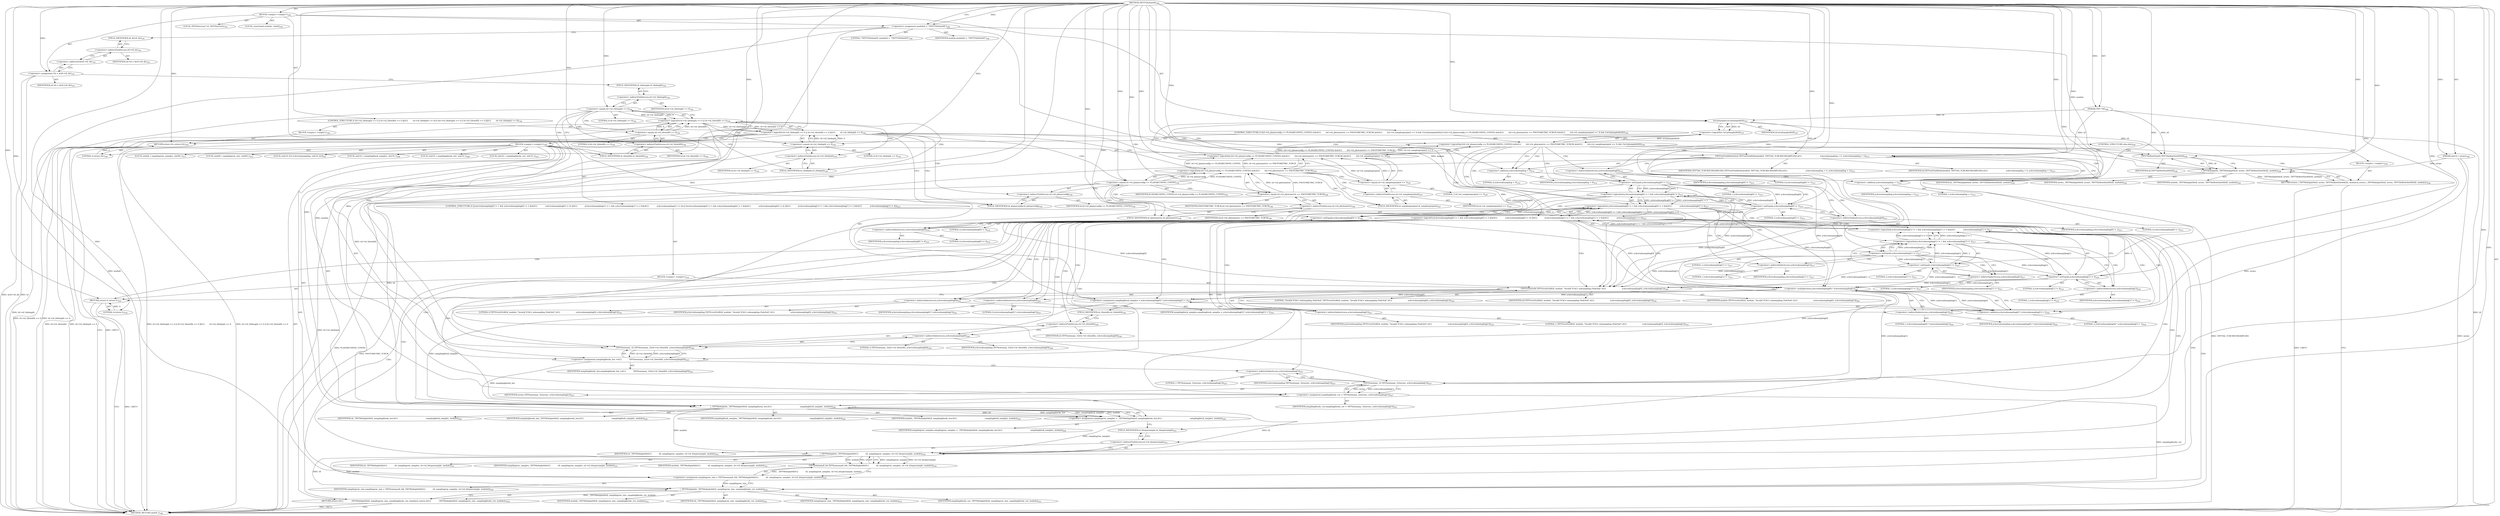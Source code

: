 digraph "TIFFVTileSize64" {  
"29719" [label = <(METHOD,TIFFVTileSize64)<SUB>188</SUB>> ]
"29720" [label = <(PARAM,TIFF *tif)<SUB>188</SUB>> ]
"29721" [label = <(PARAM,uint32_t nrows)<SUB>188</SUB>> ]
"29722" [label = <(BLOCK,&lt;empty&gt;,&lt;empty&gt;)<SUB>189</SUB>> ]
"29723" [label = <(LOCAL,constchar[] module: char[])<SUB>190</SUB>> ]
"29724" [label = <(&lt;operator&gt;.assignment,module[] = &quot;TIFFVTileSize64&quot;)<SUB>190</SUB>> ]
"29725" [label = <(IDENTIFIER,module,module[] = &quot;TIFFVTileSize64&quot;)<SUB>190</SUB>> ]
"29726" [label = <(LITERAL,&quot;TIFFVTileSize64&quot;,module[] = &quot;TIFFVTileSize64&quot;)<SUB>190</SUB>> ]
"29727" [label = <(LOCAL,TIFFDirectory* td: TIFFDirectory)<SUB>191</SUB>> ]
"29728" [label = <(&lt;operator&gt;.assignment,*td = &amp;tif-&gt;tif_dir)<SUB>191</SUB>> ]
"29729" [label = <(IDENTIFIER,td,*td = &amp;tif-&gt;tif_dir)<SUB>191</SUB>> ]
"29730" [label = <(&lt;operator&gt;.addressOf,&amp;tif-&gt;tif_dir)<SUB>191</SUB>> ]
"29731" [label = <(&lt;operator&gt;.indirectFieldAccess,tif-&gt;tif_dir)<SUB>191</SUB>> ]
"29732" [label = <(IDENTIFIER,tif,*td = &amp;tif-&gt;tif_dir)<SUB>191</SUB>> ]
"29733" [label = <(FIELD_IDENTIFIER,tif_dir,tif_dir)<SUB>191</SUB>> ]
"29734" [label = <(CONTROL_STRUCTURE,if (td-&gt;td_tilelength == 0 || td-&gt;td_tilewidth == 0 ||\012        td-&gt;td_tiledepth == 0),if (td-&gt;td_tilelength == 0 || td-&gt;td_tilewidth == 0 ||\012        td-&gt;td_tiledepth == 0))<SUB>192</SUB>> ]
"29735" [label = <(&lt;operator&gt;.logicalOr,td-&gt;td_tilelength == 0 || td-&gt;td_tilewidth == 0 ||\012        td-&gt;td_tiledepth == 0)<SUB>192</SUB>> ]
"29736" [label = <(&lt;operator&gt;.logicalOr,td-&gt;td_tilelength == 0 || td-&gt;td_tilewidth == 0)<SUB>192</SUB>> ]
"29737" [label = <(&lt;operator&gt;.equals,td-&gt;td_tilelength == 0)<SUB>192</SUB>> ]
"29738" [label = <(&lt;operator&gt;.indirectFieldAccess,td-&gt;td_tilelength)<SUB>192</SUB>> ]
"29739" [label = <(IDENTIFIER,td,td-&gt;td_tilelength == 0)<SUB>192</SUB>> ]
"29740" [label = <(FIELD_IDENTIFIER,td_tilelength,td_tilelength)<SUB>192</SUB>> ]
"29741" [label = <(LITERAL,0,td-&gt;td_tilelength == 0)<SUB>192</SUB>> ]
"29742" [label = <(&lt;operator&gt;.equals,td-&gt;td_tilewidth == 0)<SUB>192</SUB>> ]
"29743" [label = <(&lt;operator&gt;.indirectFieldAccess,td-&gt;td_tilewidth)<SUB>192</SUB>> ]
"29744" [label = <(IDENTIFIER,td,td-&gt;td_tilewidth == 0)<SUB>192</SUB>> ]
"29745" [label = <(FIELD_IDENTIFIER,td_tilewidth,td_tilewidth)<SUB>192</SUB>> ]
"29746" [label = <(LITERAL,0,td-&gt;td_tilewidth == 0)<SUB>192</SUB>> ]
"29747" [label = <(&lt;operator&gt;.equals,td-&gt;td_tiledepth == 0)<SUB>193</SUB>> ]
"29748" [label = <(&lt;operator&gt;.indirectFieldAccess,td-&gt;td_tiledepth)<SUB>193</SUB>> ]
"29749" [label = <(IDENTIFIER,td,td-&gt;td_tiledepth == 0)<SUB>193</SUB>> ]
"29750" [label = <(FIELD_IDENTIFIER,td_tiledepth,td_tiledepth)<SUB>193</SUB>> ]
"29751" [label = <(LITERAL,0,td-&gt;td_tiledepth == 0)<SUB>193</SUB>> ]
"29752" [label = <(BLOCK,&lt;empty&gt;,&lt;empty&gt;)<SUB>194</SUB>> ]
"29753" [label = <(RETURN,return (0);,return (0);)<SUB>194</SUB>> ]
"29754" [label = <(LITERAL,0,return (0);)<SUB>194</SUB>> ]
"29755" [label = <(CONTROL_STRUCTURE,if ((td-&gt;td_planarconfig == PLANARCONFIG_CONTIG) &amp;&amp;\012        (td-&gt;td_photometric == PHOTOMETRIC_YCBCR) &amp;&amp;\012        (td-&gt;td_samplesperpixel == 3) &amp;&amp; (!isUpSampled(tif))),if ((td-&gt;td_planarconfig == PLANARCONFIG_CONTIG) &amp;&amp;\012        (td-&gt;td_photometric == PHOTOMETRIC_YCBCR) &amp;&amp;\012        (td-&gt;td_samplesperpixel == 3) &amp;&amp; (!isUpSampled(tif))))<SUB>195</SUB>> ]
"29756" [label = <(&lt;operator&gt;.logicalAnd,(td-&gt;td_planarconfig == PLANARCONFIG_CONTIG) &amp;&amp;\012        (td-&gt;td_photometric == PHOTOMETRIC_YCBCR) &amp;&amp;\012        (td-&gt;td_samplesperpixel == 3) &amp;&amp; (!isUpSampled(tif)))<SUB>195</SUB>> ]
"29757" [label = <(&lt;operator&gt;.logicalAnd,(td-&gt;td_planarconfig == PLANARCONFIG_CONTIG) &amp;&amp;\012        (td-&gt;td_photometric == PHOTOMETRIC_YCBCR) &amp;&amp;\012        (td-&gt;td_samplesperpixel == 3))<SUB>195</SUB>> ]
"29758" [label = <(&lt;operator&gt;.logicalAnd,(td-&gt;td_planarconfig == PLANARCONFIG_CONTIG) &amp;&amp;\012        (td-&gt;td_photometric == PHOTOMETRIC_YCBCR))<SUB>195</SUB>> ]
"29759" [label = <(&lt;operator&gt;.equals,td-&gt;td_planarconfig == PLANARCONFIG_CONTIG)<SUB>195</SUB>> ]
"29760" [label = <(&lt;operator&gt;.indirectFieldAccess,td-&gt;td_planarconfig)<SUB>195</SUB>> ]
"29761" [label = <(IDENTIFIER,td,td-&gt;td_planarconfig == PLANARCONFIG_CONTIG)<SUB>195</SUB>> ]
"29762" [label = <(FIELD_IDENTIFIER,td_planarconfig,td_planarconfig)<SUB>195</SUB>> ]
"29763" [label = <(IDENTIFIER,PLANARCONFIG_CONTIG,td-&gt;td_planarconfig == PLANARCONFIG_CONTIG)<SUB>195</SUB>> ]
"29764" [label = <(&lt;operator&gt;.equals,td-&gt;td_photometric == PHOTOMETRIC_YCBCR)<SUB>196</SUB>> ]
"29765" [label = <(&lt;operator&gt;.indirectFieldAccess,td-&gt;td_photometric)<SUB>196</SUB>> ]
"29766" [label = <(IDENTIFIER,td,td-&gt;td_photometric == PHOTOMETRIC_YCBCR)<SUB>196</SUB>> ]
"29767" [label = <(FIELD_IDENTIFIER,td_photometric,td_photometric)<SUB>196</SUB>> ]
"29768" [label = <(IDENTIFIER,PHOTOMETRIC_YCBCR,td-&gt;td_photometric == PHOTOMETRIC_YCBCR)<SUB>196</SUB>> ]
"29769" [label = <(&lt;operator&gt;.equals,td-&gt;td_samplesperpixel == 3)<SUB>197</SUB>> ]
"29770" [label = <(&lt;operator&gt;.indirectFieldAccess,td-&gt;td_samplesperpixel)<SUB>197</SUB>> ]
"29771" [label = <(IDENTIFIER,td,td-&gt;td_samplesperpixel == 3)<SUB>197</SUB>> ]
"29772" [label = <(FIELD_IDENTIFIER,td_samplesperpixel,td_samplesperpixel)<SUB>197</SUB>> ]
"29773" [label = <(LITERAL,3,td-&gt;td_samplesperpixel == 3)<SUB>197</SUB>> ]
"29774" [label = <(&lt;operator&gt;.logicalNot,!isUpSampled(tif))<SUB>197</SUB>> ]
"29775" [label = <(isUpSampled,isUpSampled(tif))<SUB>197</SUB>> ]
"29776" [label = <(IDENTIFIER,tif,isUpSampled(tif))<SUB>197</SUB>> ]
"29777" [label = <(BLOCK,&lt;empty&gt;,&lt;empty&gt;)<SUB>198</SUB>> ]
"29778" [label = <(LOCAL,uint16_t[2] ycbcrsubsampling: uint16_t[2])<SUB>207</SUB>> ]
"29779" [label = <(LOCAL,uint16_t samplingblock_samples: uint16_t)<SUB>208</SUB>> ]
"29780" [label = <(LOCAL,uint32_t samplingblocks_hor: uint32_t)<SUB>209</SUB>> ]
"29781" [label = <(LOCAL,uint32_t samplingblocks_ver: uint32_t)<SUB>210</SUB>> ]
"29782" [label = <(LOCAL,uint64_t samplingrow_samples: uint64_t)<SUB>211</SUB>> ]
"29783" [label = <(LOCAL,uint64_t samplingrow_size: uint64_t)<SUB>212</SUB>> ]
"29784" [label = <(TIFFGetFieldDefaulted,TIFFGetFieldDefaulted(tif, TIFFTAG_YCBCRSUBSAMPLING,\012                              ycbcrsubsampling + 0, ycbcrsubsampling + 1))<SUB>213</SUB>> ]
"29785" [label = <(IDENTIFIER,tif,TIFFGetFieldDefaulted(tif, TIFFTAG_YCBCRSUBSAMPLING,\012                              ycbcrsubsampling + 0, ycbcrsubsampling + 1))<SUB>213</SUB>> ]
"29786" [label = <(IDENTIFIER,TIFFTAG_YCBCRSUBSAMPLING,TIFFGetFieldDefaulted(tif, TIFFTAG_YCBCRSUBSAMPLING,\012                              ycbcrsubsampling + 0, ycbcrsubsampling + 1))<SUB>213</SUB>> ]
"29787" [label = <(&lt;operator&gt;.addition,ycbcrsubsampling + 0)<SUB>214</SUB>> ]
"29788" [label = <(IDENTIFIER,ycbcrsubsampling,ycbcrsubsampling + 0)<SUB>214</SUB>> ]
"29789" [label = <(LITERAL,0,ycbcrsubsampling + 0)<SUB>214</SUB>> ]
"29790" [label = <(&lt;operator&gt;.addition,ycbcrsubsampling + 1)<SUB>214</SUB>> ]
"29791" [label = <(IDENTIFIER,ycbcrsubsampling,ycbcrsubsampling + 1)<SUB>214</SUB>> ]
"29792" [label = <(LITERAL,1,ycbcrsubsampling + 1)<SUB>214</SUB>> ]
"29793" [label = <(CONTROL_STRUCTURE,if ((ycbcrsubsampling[0] != 1 &amp;&amp; ycbcrsubsampling[0] != 2 &amp;&amp;\012             ycbcrsubsampling[0] != 4) ||\012            (ycbcrsubsampling[1] != 1 &amp;&amp; ycbcrsubsampling[1] != 2 &amp;&amp;\012             ycbcrsubsampling[1] != 4)),if ((ycbcrsubsampling[0] != 1 &amp;&amp; ycbcrsubsampling[0] != 2 &amp;&amp;\012             ycbcrsubsampling[0] != 4) ||\012            (ycbcrsubsampling[1] != 1 &amp;&amp; ycbcrsubsampling[1] != 2 &amp;&amp;\012             ycbcrsubsampling[1] != 4)))<SUB>215</SUB>> ]
"29794" [label = <(&lt;operator&gt;.logicalOr,(ycbcrsubsampling[0] != 1 &amp;&amp; ycbcrsubsampling[0] != 2 &amp;&amp;\012             ycbcrsubsampling[0] != 4) ||\012            (ycbcrsubsampling[1] != 1 &amp;&amp; ycbcrsubsampling[1] != 2 &amp;&amp;\012             ycbcrsubsampling[1] != 4))<SUB>215</SUB>> ]
"29795" [label = <(&lt;operator&gt;.logicalAnd,ycbcrsubsampling[0] != 1 &amp;&amp; ycbcrsubsampling[0] != 2 &amp;&amp;\012             ycbcrsubsampling[0] != 4)<SUB>215</SUB>> ]
"29796" [label = <(&lt;operator&gt;.logicalAnd,ycbcrsubsampling[0] != 1 &amp;&amp; ycbcrsubsampling[0] != 2)<SUB>215</SUB>> ]
"29797" [label = <(&lt;operator&gt;.notEquals,ycbcrsubsampling[0] != 1)<SUB>215</SUB>> ]
"29798" [label = <(&lt;operator&gt;.indirectIndexAccess,ycbcrsubsampling[0])<SUB>215</SUB>> ]
"29799" [label = <(IDENTIFIER,ycbcrsubsampling,ycbcrsubsampling[0] != 1)<SUB>215</SUB>> ]
"29800" [label = <(LITERAL,0,ycbcrsubsampling[0] != 1)<SUB>215</SUB>> ]
"29801" [label = <(LITERAL,1,ycbcrsubsampling[0] != 1)<SUB>215</SUB>> ]
"29802" [label = <(&lt;operator&gt;.notEquals,ycbcrsubsampling[0] != 2)<SUB>215</SUB>> ]
"29803" [label = <(&lt;operator&gt;.indirectIndexAccess,ycbcrsubsampling[0])<SUB>215</SUB>> ]
"29804" [label = <(IDENTIFIER,ycbcrsubsampling,ycbcrsubsampling[0] != 2)<SUB>215</SUB>> ]
"29805" [label = <(LITERAL,0,ycbcrsubsampling[0] != 2)<SUB>215</SUB>> ]
"29806" [label = <(LITERAL,2,ycbcrsubsampling[0] != 2)<SUB>215</SUB>> ]
"29807" [label = <(&lt;operator&gt;.notEquals,ycbcrsubsampling[0] != 4)<SUB>216</SUB>> ]
"29808" [label = <(&lt;operator&gt;.indirectIndexAccess,ycbcrsubsampling[0])<SUB>216</SUB>> ]
"29809" [label = <(IDENTIFIER,ycbcrsubsampling,ycbcrsubsampling[0] != 4)<SUB>216</SUB>> ]
"29810" [label = <(LITERAL,0,ycbcrsubsampling[0] != 4)<SUB>216</SUB>> ]
"29811" [label = <(LITERAL,4,ycbcrsubsampling[0] != 4)<SUB>216</SUB>> ]
"29812" [label = <(&lt;operator&gt;.logicalAnd,ycbcrsubsampling[1] != 1 &amp;&amp; ycbcrsubsampling[1] != 2 &amp;&amp;\012             ycbcrsubsampling[1] != 4)<SUB>217</SUB>> ]
"29813" [label = <(&lt;operator&gt;.logicalAnd,ycbcrsubsampling[1] != 1 &amp;&amp; ycbcrsubsampling[1] != 2)<SUB>217</SUB>> ]
"29814" [label = <(&lt;operator&gt;.notEquals,ycbcrsubsampling[1] != 1)<SUB>217</SUB>> ]
"29815" [label = <(&lt;operator&gt;.indirectIndexAccess,ycbcrsubsampling[1])<SUB>217</SUB>> ]
"29816" [label = <(IDENTIFIER,ycbcrsubsampling,ycbcrsubsampling[1] != 1)<SUB>217</SUB>> ]
"29817" [label = <(LITERAL,1,ycbcrsubsampling[1] != 1)<SUB>217</SUB>> ]
"29818" [label = <(LITERAL,1,ycbcrsubsampling[1] != 1)<SUB>217</SUB>> ]
"29819" [label = <(&lt;operator&gt;.notEquals,ycbcrsubsampling[1] != 2)<SUB>217</SUB>> ]
"29820" [label = <(&lt;operator&gt;.indirectIndexAccess,ycbcrsubsampling[1])<SUB>217</SUB>> ]
"29821" [label = <(IDENTIFIER,ycbcrsubsampling,ycbcrsubsampling[1] != 2)<SUB>217</SUB>> ]
"29822" [label = <(LITERAL,1,ycbcrsubsampling[1] != 2)<SUB>217</SUB>> ]
"29823" [label = <(LITERAL,2,ycbcrsubsampling[1] != 2)<SUB>217</SUB>> ]
"29824" [label = <(&lt;operator&gt;.notEquals,ycbcrsubsampling[1] != 4)<SUB>218</SUB>> ]
"29825" [label = <(&lt;operator&gt;.indirectIndexAccess,ycbcrsubsampling[1])<SUB>218</SUB>> ]
"29826" [label = <(IDENTIFIER,ycbcrsubsampling,ycbcrsubsampling[1] != 4)<SUB>218</SUB>> ]
"29827" [label = <(LITERAL,1,ycbcrsubsampling[1] != 4)<SUB>218</SUB>> ]
"29828" [label = <(LITERAL,4,ycbcrsubsampling[1] != 4)<SUB>218</SUB>> ]
"29829" [label = <(BLOCK,&lt;empty&gt;,&lt;empty&gt;)<SUB>219</SUB>> ]
"29830" [label = <(TIFFErrorExtR,TIFFErrorExtR(tif, module, &quot;Invalid YCbCr subsampling (%dx%d)&quot;,\012                          ycbcrsubsampling[0], ycbcrsubsampling[1]))<SUB>220</SUB>> ]
"29831" [label = <(IDENTIFIER,tif,TIFFErrorExtR(tif, module, &quot;Invalid YCbCr subsampling (%dx%d)&quot;,\012                          ycbcrsubsampling[0], ycbcrsubsampling[1]))<SUB>220</SUB>> ]
"29832" [label = <(IDENTIFIER,module,TIFFErrorExtR(tif, module, &quot;Invalid YCbCr subsampling (%dx%d)&quot;,\012                          ycbcrsubsampling[0], ycbcrsubsampling[1]))<SUB>220</SUB>> ]
"29833" [label = <(LITERAL,&quot;Invalid YCbCr subsampling (%dx%d)&quot;,TIFFErrorExtR(tif, module, &quot;Invalid YCbCr subsampling (%dx%d)&quot;,\012                          ycbcrsubsampling[0], ycbcrsubsampling[1]))<SUB>220</SUB>> ]
"29834" [label = <(&lt;operator&gt;.indirectIndexAccess,ycbcrsubsampling[0])<SUB>221</SUB>> ]
"29835" [label = <(IDENTIFIER,ycbcrsubsampling,TIFFErrorExtR(tif, module, &quot;Invalid YCbCr subsampling (%dx%d)&quot;,\012                          ycbcrsubsampling[0], ycbcrsubsampling[1]))<SUB>221</SUB>> ]
"29836" [label = <(LITERAL,0,TIFFErrorExtR(tif, module, &quot;Invalid YCbCr subsampling (%dx%d)&quot;,\012                          ycbcrsubsampling[0], ycbcrsubsampling[1]))<SUB>221</SUB>> ]
"29837" [label = <(&lt;operator&gt;.indirectIndexAccess,ycbcrsubsampling[1])<SUB>221</SUB>> ]
"29838" [label = <(IDENTIFIER,ycbcrsubsampling,TIFFErrorExtR(tif, module, &quot;Invalid YCbCr subsampling (%dx%d)&quot;,\012                          ycbcrsubsampling[0], ycbcrsubsampling[1]))<SUB>221</SUB>> ]
"29839" [label = <(LITERAL,1,TIFFErrorExtR(tif, module, &quot;Invalid YCbCr subsampling (%dx%d)&quot;,\012                          ycbcrsubsampling[0], ycbcrsubsampling[1]))<SUB>221</SUB>> ]
"29840" [label = <(RETURN,return 0;,return 0;)<SUB>222</SUB>> ]
"29841" [label = <(LITERAL,0,return 0;)<SUB>222</SUB>> ]
"29842" [label = <(&lt;operator&gt;.assignment,samplingblock_samples = ycbcrsubsampling[0] * ycbcrsubsampling[1] + 2)<SUB>224</SUB>> ]
"29843" [label = <(IDENTIFIER,samplingblock_samples,samplingblock_samples = ycbcrsubsampling[0] * ycbcrsubsampling[1] + 2)<SUB>224</SUB>> ]
"29844" [label = <(&lt;operator&gt;.addition,ycbcrsubsampling[0] * ycbcrsubsampling[1] + 2)<SUB>224</SUB>> ]
"29845" [label = <(&lt;operator&gt;.multiplication,ycbcrsubsampling[0] * ycbcrsubsampling[1])<SUB>224</SUB>> ]
"29846" [label = <(&lt;operator&gt;.indirectIndexAccess,ycbcrsubsampling[0])<SUB>224</SUB>> ]
"29847" [label = <(IDENTIFIER,ycbcrsubsampling,ycbcrsubsampling[0] * ycbcrsubsampling[1])<SUB>224</SUB>> ]
"29848" [label = <(LITERAL,0,ycbcrsubsampling[0] * ycbcrsubsampling[1])<SUB>224</SUB>> ]
"29849" [label = <(&lt;operator&gt;.indirectIndexAccess,ycbcrsubsampling[1])<SUB>224</SUB>> ]
"29850" [label = <(IDENTIFIER,ycbcrsubsampling,ycbcrsubsampling[0] * ycbcrsubsampling[1])<SUB>224</SUB>> ]
"29851" [label = <(LITERAL,1,ycbcrsubsampling[0] * ycbcrsubsampling[1])<SUB>224</SUB>> ]
"29852" [label = <(LITERAL,2,ycbcrsubsampling[0] * ycbcrsubsampling[1] + 2)<SUB>224</SUB>> ]
"29853" [label = <(&lt;operator&gt;.assignment,samplingblocks_hor =\012            TIFFhowmany_32(td-&gt;td_tilewidth, ycbcrsubsampling[0]))<SUB>225</SUB>> ]
"29854" [label = <(IDENTIFIER,samplingblocks_hor,samplingblocks_hor =\012            TIFFhowmany_32(td-&gt;td_tilewidth, ycbcrsubsampling[0]))<SUB>225</SUB>> ]
"29855" [label = <(TIFFhowmany_32,TIFFhowmany_32(td-&gt;td_tilewidth, ycbcrsubsampling[0]))<SUB>226</SUB>> ]
"29856" [label = <(&lt;operator&gt;.indirectFieldAccess,td-&gt;td_tilewidth)<SUB>226</SUB>> ]
"29857" [label = <(IDENTIFIER,td,TIFFhowmany_32(td-&gt;td_tilewidth, ycbcrsubsampling[0]))<SUB>226</SUB>> ]
"29858" [label = <(FIELD_IDENTIFIER,td_tilewidth,td_tilewidth)<SUB>226</SUB>> ]
"29859" [label = <(&lt;operator&gt;.indirectIndexAccess,ycbcrsubsampling[0])<SUB>226</SUB>> ]
"29860" [label = <(IDENTIFIER,ycbcrsubsampling,TIFFhowmany_32(td-&gt;td_tilewidth, ycbcrsubsampling[0]))<SUB>226</SUB>> ]
"29861" [label = <(LITERAL,0,TIFFhowmany_32(td-&gt;td_tilewidth, ycbcrsubsampling[0]))<SUB>226</SUB>> ]
"29862" [label = <(&lt;operator&gt;.assignment,samplingblocks_ver = TIFFhowmany_32(nrows, ycbcrsubsampling[1]))<SUB>227</SUB>> ]
"29863" [label = <(IDENTIFIER,samplingblocks_ver,samplingblocks_ver = TIFFhowmany_32(nrows, ycbcrsubsampling[1]))<SUB>227</SUB>> ]
"29864" [label = <(TIFFhowmany_32,TIFFhowmany_32(nrows, ycbcrsubsampling[1]))<SUB>227</SUB>> ]
"29865" [label = <(IDENTIFIER,nrows,TIFFhowmany_32(nrows, ycbcrsubsampling[1]))<SUB>227</SUB>> ]
"29866" [label = <(&lt;operator&gt;.indirectIndexAccess,ycbcrsubsampling[1])<SUB>227</SUB>> ]
"29867" [label = <(IDENTIFIER,ycbcrsubsampling,TIFFhowmany_32(nrows, ycbcrsubsampling[1]))<SUB>227</SUB>> ]
"29868" [label = <(LITERAL,1,TIFFhowmany_32(nrows, ycbcrsubsampling[1]))<SUB>227</SUB>> ]
"29869" [label = <(&lt;operator&gt;.assignment,samplingrow_samples = _TIFFMultiply64(tif, samplingblocks_hor,\012                                              samplingblock_samples, module))<SUB>228</SUB>> ]
"29870" [label = <(IDENTIFIER,samplingrow_samples,samplingrow_samples = _TIFFMultiply64(tif, samplingblocks_hor,\012                                              samplingblock_samples, module))<SUB>228</SUB>> ]
"29871" [label = <(_TIFFMultiply64,_TIFFMultiply64(tif, samplingblocks_hor,\012                                              samplingblock_samples, module))<SUB>228</SUB>> ]
"29872" [label = <(IDENTIFIER,tif,_TIFFMultiply64(tif, samplingblocks_hor,\012                                              samplingblock_samples, module))<SUB>228</SUB>> ]
"29873" [label = <(IDENTIFIER,samplingblocks_hor,_TIFFMultiply64(tif, samplingblocks_hor,\012                                              samplingblock_samples, module))<SUB>228</SUB>> ]
"29874" [label = <(IDENTIFIER,samplingblock_samples,_TIFFMultiply64(tif, samplingblocks_hor,\012                                              samplingblock_samples, module))<SUB>229</SUB>> ]
"29875" [label = <(IDENTIFIER,module,_TIFFMultiply64(tif, samplingblocks_hor,\012                                              samplingblock_samples, module))<SUB>229</SUB>> ]
"29876" [label = <(&lt;operator&gt;.assignment,samplingrow_size = TIFFhowmany8_64(_TIFFMultiply64(\012            tif, samplingrow_samples, td-&gt;td_bitspersample, module)))<SUB>230</SUB>> ]
"29877" [label = <(IDENTIFIER,samplingrow_size,samplingrow_size = TIFFhowmany8_64(_TIFFMultiply64(\012            tif, samplingrow_samples, td-&gt;td_bitspersample, module)))<SUB>230</SUB>> ]
"29878" [label = <(TIFFhowmany8_64,TIFFhowmany8_64(_TIFFMultiply64(\012            tif, samplingrow_samples, td-&gt;td_bitspersample, module)))<SUB>230</SUB>> ]
"29879" [label = <(_TIFFMultiply64,_TIFFMultiply64(\012            tif, samplingrow_samples, td-&gt;td_bitspersample, module))<SUB>230</SUB>> ]
"29880" [label = <(IDENTIFIER,tif,_TIFFMultiply64(\012            tif, samplingrow_samples, td-&gt;td_bitspersample, module))<SUB>231</SUB>> ]
"29881" [label = <(IDENTIFIER,samplingrow_samples,_TIFFMultiply64(\012            tif, samplingrow_samples, td-&gt;td_bitspersample, module))<SUB>231</SUB>> ]
"29882" [label = <(&lt;operator&gt;.indirectFieldAccess,td-&gt;td_bitspersample)<SUB>231</SUB>> ]
"29883" [label = <(IDENTIFIER,td,_TIFFMultiply64(\012            tif, samplingrow_samples, td-&gt;td_bitspersample, module))<SUB>231</SUB>> ]
"29884" [label = <(FIELD_IDENTIFIER,td_bitspersample,td_bitspersample)<SUB>231</SUB>> ]
"29885" [label = <(IDENTIFIER,module,_TIFFMultiply64(\012            tif, samplingrow_samples, td-&gt;td_bitspersample, module))<SUB>231</SUB>> ]
"29886" [label = <(RETURN,return (\012            _TIFFMultiply64(tif, samplingrow_size, samplingblocks_ver, module));,return (\012            _TIFFMultiply64(tif, samplingrow_size, samplingblocks_ver, module));)<SUB>232</SUB>> ]
"29887" [label = <(_TIFFMultiply64,_TIFFMultiply64(tif, samplingrow_size, samplingblocks_ver, module))<SUB>233</SUB>> ]
"29888" [label = <(IDENTIFIER,tif,_TIFFMultiply64(tif, samplingrow_size, samplingblocks_ver, module))<SUB>233</SUB>> ]
"29889" [label = <(IDENTIFIER,samplingrow_size,_TIFFMultiply64(tif, samplingrow_size, samplingblocks_ver, module))<SUB>233</SUB>> ]
"29890" [label = <(IDENTIFIER,samplingblocks_ver,_TIFFMultiply64(tif, samplingrow_size, samplingblocks_ver, module))<SUB>233</SUB>> ]
"29891" [label = <(IDENTIFIER,module,_TIFFMultiply64(tif, samplingrow_size, samplingblocks_ver, module))<SUB>233</SUB>> ]
"29892" [label = <(CONTROL_STRUCTURE,else,else)<SUB>236</SUB>> ]
"29893" [label = <(BLOCK,&lt;empty&gt;,&lt;empty&gt;)<SUB>236</SUB>> ]
"29894" [label = <(RETURN,return (_TIFFMultiply64(tif, nrows, TIFFTileRowSize64(tif), module));,return (_TIFFMultiply64(tif, nrows, TIFFTileRowSize64(tif), module));)<SUB>236</SUB>> ]
"29895" [label = <(_TIFFMultiply64,_TIFFMultiply64(tif, nrows, TIFFTileRowSize64(tif), module))<SUB>236</SUB>> ]
"29896" [label = <(IDENTIFIER,tif,_TIFFMultiply64(tif, nrows, TIFFTileRowSize64(tif), module))<SUB>236</SUB>> ]
"29897" [label = <(IDENTIFIER,nrows,_TIFFMultiply64(tif, nrows, TIFFTileRowSize64(tif), module))<SUB>236</SUB>> ]
"29898" [label = <(TIFFTileRowSize64,TIFFTileRowSize64(tif))<SUB>236</SUB>> ]
"29899" [label = <(IDENTIFIER,tif,TIFFTileRowSize64(tif))<SUB>236</SUB>> ]
"29900" [label = <(IDENTIFIER,module,_TIFFMultiply64(tif, nrows, TIFFTileRowSize64(tif), module))<SUB>236</SUB>> ]
"29901" [label = <(METHOD_RETURN,uint64_t)<SUB>188</SUB>> ]
  "29719" -> "29720"  [ label = "AST: "] 
  "29719" -> "29721"  [ label = "AST: "] 
  "29719" -> "29722"  [ label = "AST: "] 
  "29719" -> "29901"  [ label = "AST: "] 
  "29722" -> "29723"  [ label = "AST: "] 
  "29722" -> "29724"  [ label = "AST: "] 
  "29722" -> "29727"  [ label = "AST: "] 
  "29722" -> "29728"  [ label = "AST: "] 
  "29722" -> "29734"  [ label = "AST: "] 
  "29722" -> "29755"  [ label = "AST: "] 
  "29724" -> "29725"  [ label = "AST: "] 
  "29724" -> "29726"  [ label = "AST: "] 
  "29728" -> "29729"  [ label = "AST: "] 
  "29728" -> "29730"  [ label = "AST: "] 
  "29730" -> "29731"  [ label = "AST: "] 
  "29731" -> "29732"  [ label = "AST: "] 
  "29731" -> "29733"  [ label = "AST: "] 
  "29734" -> "29735"  [ label = "AST: "] 
  "29734" -> "29752"  [ label = "AST: "] 
  "29735" -> "29736"  [ label = "AST: "] 
  "29735" -> "29747"  [ label = "AST: "] 
  "29736" -> "29737"  [ label = "AST: "] 
  "29736" -> "29742"  [ label = "AST: "] 
  "29737" -> "29738"  [ label = "AST: "] 
  "29737" -> "29741"  [ label = "AST: "] 
  "29738" -> "29739"  [ label = "AST: "] 
  "29738" -> "29740"  [ label = "AST: "] 
  "29742" -> "29743"  [ label = "AST: "] 
  "29742" -> "29746"  [ label = "AST: "] 
  "29743" -> "29744"  [ label = "AST: "] 
  "29743" -> "29745"  [ label = "AST: "] 
  "29747" -> "29748"  [ label = "AST: "] 
  "29747" -> "29751"  [ label = "AST: "] 
  "29748" -> "29749"  [ label = "AST: "] 
  "29748" -> "29750"  [ label = "AST: "] 
  "29752" -> "29753"  [ label = "AST: "] 
  "29753" -> "29754"  [ label = "AST: "] 
  "29755" -> "29756"  [ label = "AST: "] 
  "29755" -> "29777"  [ label = "AST: "] 
  "29755" -> "29892"  [ label = "AST: "] 
  "29756" -> "29757"  [ label = "AST: "] 
  "29756" -> "29774"  [ label = "AST: "] 
  "29757" -> "29758"  [ label = "AST: "] 
  "29757" -> "29769"  [ label = "AST: "] 
  "29758" -> "29759"  [ label = "AST: "] 
  "29758" -> "29764"  [ label = "AST: "] 
  "29759" -> "29760"  [ label = "AST: "] 
  "29759" -> "29763"  [ label = "AST: "] 
  "29760" -> "29761"  [ label = "AST: "] 
  "29760" -> "29762"  [ label = "AST: "] 
  "29764" -> "29765"  [ label = "AST: "] 
  "29764" -> "29768"  [ label = "AST: "] 
  "29765" -> "29766"  [ label = "AST: "] 
  "29765" -> "29767"  [ label = "AST: "] 
  "29769" -> "29770"  [ label = "AST: "] 
  "29769" -> "29773"  [ label = "AST: "] 
  "29770" -> "29771"  [ label = "AST: "] 
  "29770" -> "29772"  [ label = "AST: "] 
  "29774" -> "29775"  [ label = "AST: "] 
  "29775" -> "29776"  [ label = "AST: "] 
  "29777" -> "29778"  [ label = "AST: "] 
  "29777" -> "29779"  [ label = "AST: "] 
  "29777" -> "29780"  [ label = "AST: "] 
  "29777" -> "29781"  [ label = "AST: "] 
  "29777" -> "29782"  [ label = "AST: "] 
  "29777" -> "29783"  [ label = "AST: "] 
  "29777" -> "29784"  [ label = "AST: "] 
  "29777" -> "29793"  [ label = "AST: "] 
  "29777" -> "29842"  [ label = "AST: "] 
  "29777" -> "29853"  [ label = "AST: "] 
  "29777" -> "29862"  [ label = "AST: "] 
  "29777" -> "29869"  [ label = "AST: "] 
  "29777" -> "29876"  [ label = "AST: "] 
  "29777" -> "29886"  [ label = "AST: "] 
  "29784" -> "29785"  [ label = "AST: "] 
  "29784" -> "29786"  [ label = "AST: "] 
  "29784" -> "29787"  [ label = "AST: "] 
  "29784" -> "29790"  [ label = "AST: "] 
  "29787" -> "29788"  [ label = "AST: "] 
  "29787" -> "29789"  [ label = "AST: "] 
  "29790" -> "29791"  [ label = "AST: "] 
  "29790" -> "29792"  [ label = "AST: "] 
  "29793" -> "29794"  [ label = "AST: "] 
  "29793" -> "29829"  [ label = "AST: "] 
  "29794" -> "29795"  [ label = "AST: "] 
  "29794" -> "29812"  [ label = "AST: "] 
  "29795" -> "29796"  [ label = "AST: "] 
  "29795" -> "29807"  [ label = "AST: "] 
  "29796" -> "29797"  [ label = "AST: "] 
  "29796" -> "29802"  [ label = "AST: "] 
  "29797" -> "29798"  [ label = "AST: "] 
  "29797" -> "29801"  [ label = "AST: "] 
  "29798" -> "29799"  [ label = "AST: "] 
  "29798" -> "29800"  [ label = "AST: "] 
  "29802" -> "29803"  [ label = "AST: "] 
  "29802" -> "29806"  [ label = "AST: "] 
  "29803" -> "29804"  [ label = "AST: "] 
  "29803" -> "29805"  [ label = "AST: "] 
  "29807" -> "29808"  [ label = "AST: "] 
  "29807" -> "29811"  [ label = "AST: "] 
  "29808" -> "29809"  [ label = "AST: "] 
  "29808" -> "29810"  [ label = "AST: "] 
  "29812" -> "29813"  [ label = "AST: "] 
  "29812" -> "29824"  [ label = "AST: "] 
  "29813" -> "29814"  [ label = "AST: "] 
  "29813" -> "29819"  [ label = "AST: "] 
  "29814" -> "29815"  [ label = "AST: "] 
  "29814" -> "29818"  [ label = "AST: "] 
  "29815" -> "29816"  [ label = "AST: "] 
  "29815" -> "29817"  [ label = "AST: "] 
  "29819" -> "29820"  [ label = "AST: "] 
  "29819" -> "29823"  [ label = "AST: "] 
  "29820" -> "29821"  [ label = "AST: "] 
  "29820" -> "29822"  [ label = "AST: "] 
  "29824" -> "29825"  [ label = "AST: "] 
  "29824" -> "29828"  [ label = "AST: "] 
  "29825" -> "29826"  [ label = "AST: "] 
  "29825" -> "29827"  [ label = "AST: "] 
  "29829" -> "29830"  [ label = "AST: "] 
  "29829" -> "29840"  [ label = "AST: "] 
  "29830" -> "29831"  [ label = "AST: "] 
  "29830" -> "29832"  [ label = "AST: "] 
  "29830" -> "29833"  [ label = "AST: "] 
  "29830" -> "29834"  [ label = "AST: "] 
  "29830" -> "29837"  [ label = "AST: "] 
  "29834" -> "29835"  [ label = "AST: "] 
  "29834" -> "29836"  [ label = "AST: "] 
  "29837" -> "29838"  [ label = "AST: "] 
  "29837" -> "29839"  [ label = "AST: "] 
  "29840" -> "29841"  [ label = "AST: "] 
  "29842" -> "29843"  [ label = "AST: "] 
  "29842" -> "29844"  [ label = "AST: "] 
  "29844" -> "29845"  [ label = "AST: "] 
  "29844" -> "29852"  [ label = "AST: "] 
  "29845" -> "29846"  [ label = "AST: "] 
  "29845" -> "29849"  [ label = "AST: "] 
  "29846" -> "29847"  [ label = "AST: "] 
  "29846" -> "29848"  [ label = "AST: "] 
  "29849" -> "29850"  [ label = "AST: "] 
  "29849" -> "29851"  [ label = "AST: "] 
  "29853" -> "29854"  [ label = "AST: "] 
  "29853" -> "29855"  [ label = "AST: "] 
  "29855" -> "29856"  [ label = "AST: "] 
  "29855" -> "29859"  [ label = "AST: "] 
  "29856" -> "29857"  [ label = "AST: "] 
  "29856" -> "29858"  [ label = "AST: "] 
  "29859" -> "29860"  [ label = "AST: "] 
  "29859" -> "29861"  [ label = "AST: "] 
  "29862" -> "29863"  [ label = "AST: "] 
  "29862" -> "29864"  [ label = "AST: "] 
  "29864" -> "29865"  [ label = "AST: "] 
  "29864" -> "29866"  [ label = "AST: "] 
  "29866" -> "29867"  [ label = "AST: "] 
  "29866" -> "29868"  [ label = "AST: "] 
  "29869" -> "29870"  [ label = "AST: "] 
  "29869" -> "29871"  [ label = "AST: "] 
  "29871" -> "29872"  [ label = "AST: "] 
  "29871" -> "29873"  [ label = "AST: "] 
  "29871" -> "29874"  [ label = "AST: "] 
  "29871" -> "29875"  [ label = "AST: "] 
  "29876" -> "29877"  [ label = "AST: "] 
  "29876" -> "29878"  [ label = "AST: "] 
  "29878" -> "29879"  [ label = "AST: "] 
  "29879" -> "29880"  [ label = "AST: "] 
  "29879" -> "29881"  [ label = "AST: "] 
  "29879" -> "29882"  [ label = "AST: "] 
  "29879" -> "29885"  [ label = "AST: "] 
  "29882" -> "29883"  [ label = "AST: "] 
  "29882" -> "29884"  [ label = "AST: "] 
  "29886" -> "29887"  [ label = "AST: "] 
  "29887" -> "29888"  [ label = "AST: "] 
  "29887" -> "29889"  [ label = "AST: "] 
  "29887" -> "29890"  [ label = "AST: "] 
  "29887" -> "29891"  [ label = "AST: "] 
  "29892" -> "29893"  [ label = "AST: "] 
  "29893" -> "29894"  [ label = "AST: "] 
  "29894" -> "29895"  [ label = "AST: "] 
  "29895" -> "29896"  [ label = "AST: "] 
  "29895" -> "29897"  [ label = "AST: "] 
  "29895" -> "29898"  [ label = "AST: "] 
  "29895" -> "29900"  [ label = "AST: "] 
  "29898" -> "29899"  [ label = "AST: "] 
  "29724" -> "29733"  [ label = "CFG: "] 
  "29728" -> "29740"  [ label = "CFG: "] 
  "29730" -> "29728"  [ label = "CFG: "] 
  "29735" -> "29753"  [ label = "CFG: "] 
  "29735" -> "29762"  [ label = "CFG: "] 
  "29756" -> "29787"  [ label = "CFG: "] 
  "29756" -> "29898"  [ label = "CFG: "] 
  "29731" -> "29730"  [ label = "CFG: "] 
  "29736" -> "29735"  [ label = "CFG: "] 
  "29736" -> "29750"  [ label = "CFG: "] 
  "29747" -> "29735"  [ label = "CFG: "] 
  "29753" -> "29901"  [ label = "CFG: "] 
  "29757" -> "29756"  [ label = "CFG: "] 
  "29757" -> "29775"  [ label = "CFG: "] 
  "29774" -> "29756"  [ label = "CFG: "] 
  "29784" -> "29798"  [ label = "CFG: "] 
  "29842" -> "29858"  [ label = "CFG: "] 
  "29853" -> "29866"  [ label = "CFG: "] 
  "29862" -> "29871"  [ label = "CFG: "] 
  "29869" -> "29884"  [ label = "CFG: "] 
  "29876" -> "29887"  [ label = "CFG: "] 
  "29886" -> "29901"  [ label = "CFG: "] 
  "29733" -> "29731"  [ label = "CFG: "] 
  "29737" -> "29736"  [ label = "CFG: "] 
  "29737" -> "29745"  [ label = "CFG: "] 
  "29742" -> "29736"  [ label = "CFG: "] 
  "29748" -> "29747"  [ label = "CFG: "] 
  "29758" -> "29757"  [ label = "CFG: "] 
  "29758" -> "29772"  [ label = "CFG: "] 
  "29769" -> "29757"  [ label = "CFG: "] 
  "29775" -> "29774"  [ label = "CFG: "] 
  "29787" -> "29790"  [ label = "CFG: "] 
  "29790" -> "29784"  [ label = "CFG: "] 
  "29794" -> "29834"  [ label = "CFG: "] 
  "29794" -> "29846"  [ label = "CFG: "] 
  "29844" -> "29842"  [ label = "CFG: "] 
  "29855" -> "29853"  [ label = "CFG: "] 
  "29864" -> "29862"  [ label = "CFG: "] 
  "29871" -> "29869"  [ label = "CFG: "] 
  "29878" -> "29876"  [ label = "CFG: "] 
  "29887" -> "29886"  [ label = "CFG: "] 
  "29894" -> "29901"  [ label = "CFG: "] 
  "29738" -> "29737"  [ label = "CFG: "] 
  "29743" -> "29742"  [ label = "CFG: "] 
  "29750" -> "29748"  [ label = "CFG: "] 
  "29759" -> "29758"  [ label = "CFG: "] 
  "29759" -> "29767"  [ label = "CFG: "] 
  "29764" -> "29758"  [ label = "CFG: "] 
  "29770" -> "29769"  [ label = "CFG: "] 
  "29795" -> "29794"  [ label = "CFG: "] 
  "29795" -> "29815"  [ label = "CFG: "] 
  "29812" -> "29794"  [ label = "CFG: "] 
  "29830" -> "29840"  [ label = "CFG: "] 
  "29840" -> "29901"  [ label = "CFG: "] 
  "29845" -> "29844"  [ label = "CFG: "] 
  "29856" -> "29859"  [ label = "CFG: "] 
  "29859" -> "29855"  [ label = "CFG: "] 
  "29866" -> "29864"  [ label = "CFG: "] 
  "29879" -> "29878"  [ label = "CFG: "] 
  "29895" -> "29894"  [ label = "CFG: "] 
  "29740" -> "29738"  [ label = "CFG: "] 
  "29745" -> "29743"  [ label = "CFG: "] 
  "29760" -> "29759"  [ label = "CFG: "] 
  "29765" -> "29764"  [ label = "CFG: "] 
  "29772" -> "29770"  [ label = "CFG: "] 
  "29796" -> "29795"  [ label = "CFG: "] 
  "29796" -> "29808"  [ label = "CFG: "] 
  "29807" -> "29795"  [ label = "CFG: "] 
  "29813" -> "29812"  [ label = "CFG: "] 
  "29813" -> "29825"  [ label = "CFG: "] 
  "29824" -> "29812"  [ label = "CFG: "] 
  "29834" -> "29837"  [ label = "CFG: "] 
  "29837" -> "29830"  [ label = "CFG: "] 
  "29846" -> "29849"  [ label = "CFG: "] 
  "29849" -> "29845"  [ label = "CFG: "] 
  "29858" -> "29856"  [ label = "CFG: "] 
  "29882" -> "29879"  [ label = "CFG: "] 
  "29898" -> "29895"  [ label = "CFG: "] 
  "29762" -> "29760"  [ label = "CFG: "] 
  "29767" -> "29765"  [ label = "CFG: "] 
  "29797" -> "29796"  [ label = "CFG: "] 
  "29797" -> "29803"  [ label = "CFG: "] 
  "29802" -> "29796"  [ label = "CFG: "] 
  "29808" -> "29807"  [ label = "CFG: "] 
  "29814" -> "29813"  [ label = "CFG: "] 
  "29814" -> "29820"  [ label = "CFG: "] 
  "29819" -> "29813"  [ label = "CFG: "] 
  "29825" -> "29824"  [ label = "CFG: "] 
  "29884" -> "29882"  [ label = "CFG: "] 
  "29798" -> "29797"  [ label = "CFG: "] 
  "29803" -> "29802"  [ label = "CFG: "] 
  "29815" -> "29814"  [ label = "CFG: "] 
  "29820" -> "29819"  [ label = "CFG: "] 
  "29719" -> "29724"  [ label = "CFG: "] 
  "29840" -> "29901"  [ label = "DDG: &lt;RET&gt;"] 
  "29753" -> "29901"  [ label = "DDG: &lt;RET&gt;"] 
  "29894" -> "29901"  [ label = "DDG: &lt;RET&gt;"] 
  "29886" -> "29901"  [ label = "DDG: &lt;RET&gt;"] 
  "29720" -> "29901"  [ label = "DDG: tif"] 
  "29721" -> "29901"  [ label = "DDG: nrows"] 
  "29724" -> "29901"  [ label = "DDG: module"] 
  "29728" -> "29901"  [ label = "DDG: td"] 
  "29728" -> "29901"  [ label = "DDG: &amp;tif-&gt;tif_dir"] 
  "29737" -> "29901"  [ label = "DDG: td-&gt;td_tilelength"] 
  "29736" -> "29901"  [ label = "DDG: td-&gt;td_tilelength == 0"] 
  "29742" -> "29901"  [ label = "DDG: td-&gt;td_tilewidth"] 
  "29736" -> "29901"  [ label = "DDG: td-&gt;td_tilewidth == 0"] 
  "29735" -> "29901"  [ label = "DDG: td-&gt;td_tilelength == 0 || td-&gt;td_tilewidth == 0"] 
  "29747" -> "29901"  [ label = "DDG: td-&gt;td_tiledepth"] 
  "29735" -> "29901"  [ label = "DDG: td-&gt;td_tiledepth == 0"] 
  "29735" -> "29901"  [ label = "DDG: td-&gt;td_tilelength == 0 || td-&gt;td_tilewidth == 0 ||\012        td-&gt;td_tiledepth == 0"] 
  "29759" -> "29901"  [ label = "DDG: PLANARCONFIG_CONTIG"] 
  "29764" -> "29901"  [ label = "DDG: PHOTOMETRIC_YCBCR"] 
  "29784" -> "29901"  [ label = "DDG: TIFFTAG_YCBCRSUBSAMPLING"] 
  "29719" -> "29720"  [ label = "DDG: "] 
  "29719" -> "29721"  [ label = "DDG: "] 
  "29719" -> "29724"  [ label = "DDG: "] 
  "29719" -> "29728"  [ label = "DDG: "] 
  "29736" -> "29735"  [ label = "DDG: td-&gt;td_tilelength == 0"] 
  "29736" -> "29735"  [ label = "DDG: td-&gt;td_tilewidth == 0"] 
  "29747" -> "29735"  [ label = "DDG: td-&gt;td_tiledepth"] 
  "29747" -> "29735"  [ label = "DDG: 0"] 
  "29754" -> "29753"  [ label = "DDG: 0"] 
  "29719" -> "29753"  [ label = "DDG: "] 
  "29757" -> "29756"  [ label = "DDG: (td-&gt;td_planarconfig == PLANARCONFIG_CONTIG) &amp;&amp;\012        (td-&gt;td_photometric == PHOTOMETRIC_YCBCR)"] 
  "29757" -> "29756"  [ label = "DDG: td-&gt;td_samplesperpixel == 3"] 
  "29774" -> "29756"  [ label = "DDG: isUpSampled(tif)"] 
  "29845" -> "29842"  [ label = "DDG: ycbcrsubsampling[0]"] 
  "29845" -> "29842"  [ label = "DDG: ycbcrsubsampling[1]"] 
  "29719" -> "29842"  [ label = "DDG: "] 
  "29855" -> "29853"  [ label = "DDG: td-&gt;td_tilewidth"] 
  "29855" -> "29853"  [ label = "DDG: ycbcrsubsampling[0]"] 
  "29864" -> "29862"  [ label = "DDG: nrows"] 
  "29864" -> "29862"  [ label = "DDG: ycbcrsubsampling[1]"] 
  "29871" -> "29869"  [ label = "DDG: tif"] 
  "29871" -> "29869"  [ label = "DDG: samplingblocks_hor"] 
  "29871" -> "29869"  [ label = "DDG: samplingblock_samples"] 
  "29871" -> "29869"  [ label = "DDG: module"] 
  "29878" -> "29876"  [ label = "DDG: _TIFFMultiply64(\012            tif, samplingrow_samples, td-&gt;td_bitspersample, module)"] 
  "29887" -> "29886"  [ label = "DDG: _TIFFMultiply64(tif, samplingrow_size, samplingblocks_ver, module)"] 
  "29737" -> "29736"  [ label = "DDG: td-&gt;td_tilelength"] 
  "29737" -> "29736"  [ label = "DDG: 0"] 
  "29742" -> "29736"  [ label = "DDG: td-&gt;td_tilewidth"] 
  "29742" -> "29736"  [ label = "DDG: 0"] 
  "29719" -> "29747"  [ label = "DDG: "] 
  "29719" -> "29754"  [ label = "DDG: "] 
  "29758" -> "29757"  [ label = "DDG: td-&gt;td_planarconfig == PLANARCONFIG_CONTIG"] 
  "29758" -> "29757"  [ label = "DDG: td-&gt;td_photometric == PHOTOMETRIC_YCBCR"] 
  "29769" -> "29757"  [ label = "DDG: td-&gt;td_samplesperpixel"] 
  "29769" -> "29757"  [ label = "DDG: 3"] 
  "29775" -> "29774"  [ label = "DDG: tif"] 
  "29775" -> "29784"  [ label = "DDG: tif"] 
  "29720" -> "29784"  [ label = "DDG: tif"] 
  "29719" -> "29784"  [ label = "DDG: "] 
  "29719" -> "29853"  [ label = "DDG: "] 
  "29719" -> "29862"  [ label = "DDG: "] 
  "29719" -> "29869"  [ label = "DDG: "] 
  "29719" -> "29876"  [ label = "DDG: "] 
  "29895" -> "29894"  [ label = "DDG: _TIFFMultiply64(tif, nrows, TIFFTileRowSize64(tif), module)"] 
  "29719" -> "29737"  [ label = "DDG: "] 
  "29719" -> "29742"  [ label = "DDG: "] 
  "29759" -> "29758"  [ label = "DDG: td-&gt;td_planarconfig"] 
  "29759" -> "29758"  [ label = "DDG: PLANARCONFIG_CONTIG"] 
  "29764" -> "29758"  [ label = "DDG: td-&gt;td_photometric"] 
  "29764" -> "29758"  [ label = "DDG: PHOTOMETRIC_YCBCR"] 
  "29719" -> "29769"  [ label = "DDG: "] 
  "29720" -> "29775"  [ label = "DDG: tif"] 
  "29719" -> "29775"  [ label = "DDG: "] 
  "29719" -> "29787"  [ label = "DDG: "] 
  "29719" -> "29790"  [ label = "DDG: "] 
  "29795" -> "29794"  [ label = "DDG: ycbcrsubsampling[0] != 1 &amp;&amp; ycbcrsubsampling[0] != 2"] 
  "29795" -> "29794"  [ label = "DDG: ycbcrsubsampling[0] != 4"] 
  "29812" -> "29794"  [ label = "DDG: ycbcrsubsampling[1] != 1 &amp;&amp; ycbcrsubsampling[1] != 2"] 
  "29812" -> "29794"  [ label = "DDG: ycbcrsubsampling[1] != 4"] 
  "29841" -> "29840"  [ label = "DDG: 0"] 
  "29719" -> "29840"  [ label = "DDG: "] 
  "29845" -> "29844"  [ label = "DDG: ycbcrsubsampling[0]"] 
  "29845" -> "29844"  [ label = "DDG: ycbcrsubsampling[1]"] 
  "29719" -> "29844"  [ label = "DDG: "] 
  "29742" -> "29855"  [ label = "DDG: td-&gt;td_tilewidth"] 
  "29845" -> "29855"  [ label = "DDG: ycbcrsubsampling[0]"] 
  "29719" -> "29855"  [ label = "DDG: "] 
  "29721" -> "29864"  [ label = "DDG: nrows"] 
  "29719" -> "29864"  [ label = "DDG: "] 
  "29845" -> "29864"  [ label = "DDG: ycbcrsubsampling[1]"] 
  "29784" -> "29871"  [ label = "DDG: tif"] 
  "29719" -> "29871"  [ label = "DDG: "] 
  "29853" -> "29871"  [ label = "DDG: samplingblocks_hor"] 
  "29842" -> "29871"  [ label = "DDG: samplingblock_samples"] 
  "29724" -> "29871"  [ label = "DDG: module"] 
  "29879" -> "29878"  [ label = "DDG: tif"] 
  "29879" -> "29878"  [ label = "DDG: samplingrow_samples"] 
  "29879" -> "29878"  [ label = "DDG: td-&gt;td_bitspersample"] 
  "29879" -> "29878"  [ label = "DDG: module"] 
  "29879" -> "29887"  [ label = "DDG: tif"] 
  "29719" -> "29887"  [ label = "DDG: "] 
  "29876" -> "29887"  [ label = "DDG: samplingrow_size"] 
  "29862" -> "29887"  [ label = "DDG: samplingblocks_ver"] 
  "29879" -> "29887"  [ label = "DDG: module"] 
  "29719" -> "29759"  [ label = "DDG: "] 
  "29719" -> "29764"  [ label = "DDG: "] 
  "29796" -> "29795"  [ label = "DDG: ycbcrsubsampling[0] != 1"] 
  "29796" -> "29795"  [ label = "DDG: ycbcrsubsampling[0] != 2"] 
  "29807" -> "29795"  [ label = "DDG: ycbcrsubsampling[0]"] 
  "29807" -> "29795"  [ label = "DDG: 4"] 
  "29813" -> "29812"  [ label = "DDG: ycbcrsubsampling[1] != 1"] 
  "29813" -> "29812"  [ label = "DDG: ycbcrsubsampling[1] != 2"] 
  "29824" -> "29812"  [ label = "DDG: ycbcrsubsampling[1]"] 
  "29824" -> "29812"  [ label = "DDG: 4"] 
  "29784" -> "29830"  [ label = "DDG: tif"] 
  "29719" -> "29830"  [ label = "DDG: "] 
  "29724" -> "29830"  [ label = "DDG: module"] 
  "29797" -> "29830"  [ label = "DDG: ycbcrsubsampling[0]"] 
  "29802" -> "29830"  [ label = "DDG: ycbcrsubsampling[0]"] 
  "29807" -> "29830"  [ label = "DDG: ycbcrsubsampling[0]"] 
  "29814" -> "29830"  [ label = "DDG: ycbcrsubsampling[1]"] 
  "29819" -> "29830"  [ label = "DDG: ycbcrsubsampling[1]"] 
  "29824" -> "29830"  [ label = "DDG: ycbcrsubsampling[1]"] 
  "29719" -> "29841"  [ label = "DDG: "] 
  "29797" -> "29845"  [ label = "DDG: ycbcrsubsampling[0]"] 
  "29802" -> "29845"  [ label = "DDG: ycbcrsubsampling[0]"] 
  "29807" -> "29845"  [ label = "DDG: ycbcrsubsampling[0]"] 
  "29719" -> "29845"  [ label = "DDG: "] 
  "29814" -> "29845"  [ label = "DDG: ycbcrsubsampling[1]"] 
  "29819" -> "29845"  [ label = "DDG: ycbcrsubsampling[1]"] 
  "29824" -> "29845"  [ label = "DDG: ycbcrsubsampling[1]"] 
  "29871" -> "29879"  [ label = "DDG: tif"] 
  "29719" -> "29879"  [ label = "DDG: "] 
  "29869" -> "29879"  [ label = "DDG: samplingrow_samples"] 
  "29871" -> "29879"  [ label = "DDG: module"] 
  "29898" -> "29895"  [ label = "DDG: tif"] 
  "29719" -> "29895"  [ label = "DDG: "] 
  "29721" -> "29895"  [ label = "DDG: nrows"] 
  "29724" -> "29895"  [ label = "DDG: module"] 
  "29797" -> "29796"  [ label = "DDG: ycbcrsubsampling[0]"] 
  "29797" -> "29796"  [ label = "DDG: 1"] 
  "29802" -> "29796"  [ label = "DDG: ycbcrsubsampling[0]"] 
  "29802" -> "29796"  [ label = "DDG: 2"] 
  "29797" -> "29807"  [ label = "DDG: ycbcrsubsampling[0]"] 
  "29802" -> "29807"  [ label = "DDG: ycbcrsubsampling[0]"] 
  "29719" -> "29807"  [ label = "DDG: "] 
  "29814" -> "29813"  [ label = "DDG: ycbcrsubsampling[1]"] 
  "29814" -> "29813"  [ label = "DDG: 1"] 
  "29819" -> "29813"  [ label = "DDG: ycbcrsubsampling[1]"] 
  "29819" -> "29813"  [ label = "DDG: 2"] 
  "29814" -> "29824"  [ label = "DDG: ycbcrsubsampling[1]"] 
  "29819" -> "29824"  [ label = "DDG: ycbcrsubsampling[1]"] 
  "29719" -> "29824"  [ label = "DDG: "] 
  "29775" -> "29898"  [ label = "DDG: tif"] 
  "29720" -> "29898"  [ label = "DDG: tif"] 
  "29719" -> "29898"  [ label = "DDG: "] 
  "29719" -> "29797"  [ label = "DDG: "] 
  "29797" -> "29802"  [ label = "DDG: ycbcrsubsampling[0]"] 
  "29719" -> "29802"  [ label = "DDG: "] 
  "29719" -> "29814"  [ label = "DDG: "] 
  "29814" -> "29819"  [ label = "DDG: ycbcrsubsampling[1]"] 
  "29719" -> "29819"  [ label = "DDG: "] 
  "29735" -> "29757"  [ label = "CDG: "] 
  "29735" -> "29760"  [ label = "CDG: "] 
  "29735" -> "29753"  [ label = "CDG: "] 
  "29735" -> "29762"  [ label = "CDG: "] 
  "29735" -> "29756"  [ label = "CDG: "] 
  "29735" -> "29758"  [ label = "CDG: "] 
  "29735" -> "29759"  [ label = "CDG: "] 
  "29756" -> "29895"  [ label = "CDG: "] 
  "29756" -> "29790"  [ label = "CDG: "] 
  "29756" -> "29798"  [ label = "CDG: "] 
  "29756" -> "29894"  [ label = "CDG: "] 
  "29756" -> "29898"  [ label = "CDG: "] 
  "29756" -> "29794"  [ label = "CDG: "] 
  "29756" -> "29795"  [ label = "CDG: "] 
  "29756" -> "29787"  [ label = "CDG: "] 
  "29756" -> "29784"  [ label = "CDG: "] 
  "29756" -> "29797"  [ label = "CDG: "] 
  "29756" -> "29796"  [ label = "CDG: "] 
  "29736" -> "29747"  [ label = "CDG: "] 
  "29736" -> "29750"  [ label = "CDG: "] 
  "29736" -> "29748"  [ label = "CDG: "] 
  "29757" -> "29774"  [ label = "CDG: "] 
  "29757" -> "29775"  [ label = "CDG: "] 
  "29737" -> "29743"  [ label = "CDG: "] 
  "29737" -> "29742"  [ label = "CDG: "] 
  "29737" -> "29745"  [ label = "CDG: "] 
  "29758" -> "29772"  [ label = "CDG: "] 
  "29758" -> "29770"  [ label = "CDG: "] 
  "29758" -> "29769"  [ label = "CDG: "] 
  "29794" -> "29884"  [ label = "CDG: "] 
  "29794" -> "29837"  [ label = "CDG: "] 
  "29794" -> "29858"  [ label = "CDG: "] 
  "29794" -> "29849"  [ label = "CDG: "] 
  "29794" -> "29879"  [ label = "CDG: "] 
  "29794" -> "29862"  [ label = "CDG: "] 
  "29794" -> "29871"  [ label = "CDG: "] 
  "29794" -> "29855"  [ label = "CDG: "] 
  "29794" -> "29840"  [ label = "CDG: "] 
  "29794" -> "29876"  [ label = "CDG: "] 
  "29794" -> "29834"  [ label = "CDG: "] 
  "29794" -> "29859"  [ label = "CDG: "] 
  "29794" -> "29856"  [ label = "CDG: "] 
  "29794" -> "29882"  [ label = "CDG: "] 
  "29794" -> "29878"  [ label = "CDG: "] 
  "29794" -> "29866"  [ label = "CDG: "] 
  "29794" -> "29886"  [ label = "CDG: "] 
  "29794" -> "29844"  [ label = "CDG: "] 
  "29794" -> "29845"  [ label = "CDG: "] 
  "29794" -> "29846"  [ label = "CDG: "] 
  "29794" -> "29864"  [ label = "CDG: "] 
  "29794" -> "29887"  [ label = "CDG: "] 
  "29794" -> "29869"  [ label = "CDG: "] 
  "29794" -> "29842"  [ label = "CDG: "] 
  "29794" -> "29830"  [ label = "CDG: "] 
  "29794" -> "29853"  [ label = "CDG: "] 
  "29759" -> "29764"  [ label = "CDG: "] 
  "29759" -> "29765"  [ label = "CDG: "] 
  "29759" -> "29767"  [ label = "CDG: "] 
  "29795" -> "29815"  [ label = "CDG: "] 
  "29795" -> "29813"  [ label = "CDG: "] 
  "29795" -> "29812"  [ label = "CDG: "] 
  "29795" -> "29814"  [ label = "CDG: "] 
  "29796" -> "29808"  [ label = "CDG: "] 
  "29796" -> "29807"  [ label = "CDG: "] 
  "29813" -> "29825"  [ label = "CDG: "] 
  "29813" -> "29824"  [ label = "CDG: "] 
  "29797" -> "29802"  [ label = "CDG: "] 
  "29797" -> "29803"  [ label = "CDG: "] 
  "29814" -> "29820"  [ label = "CDG: "] 
  "29814" -> "29819"  [ label = "CDG: "] 
}
